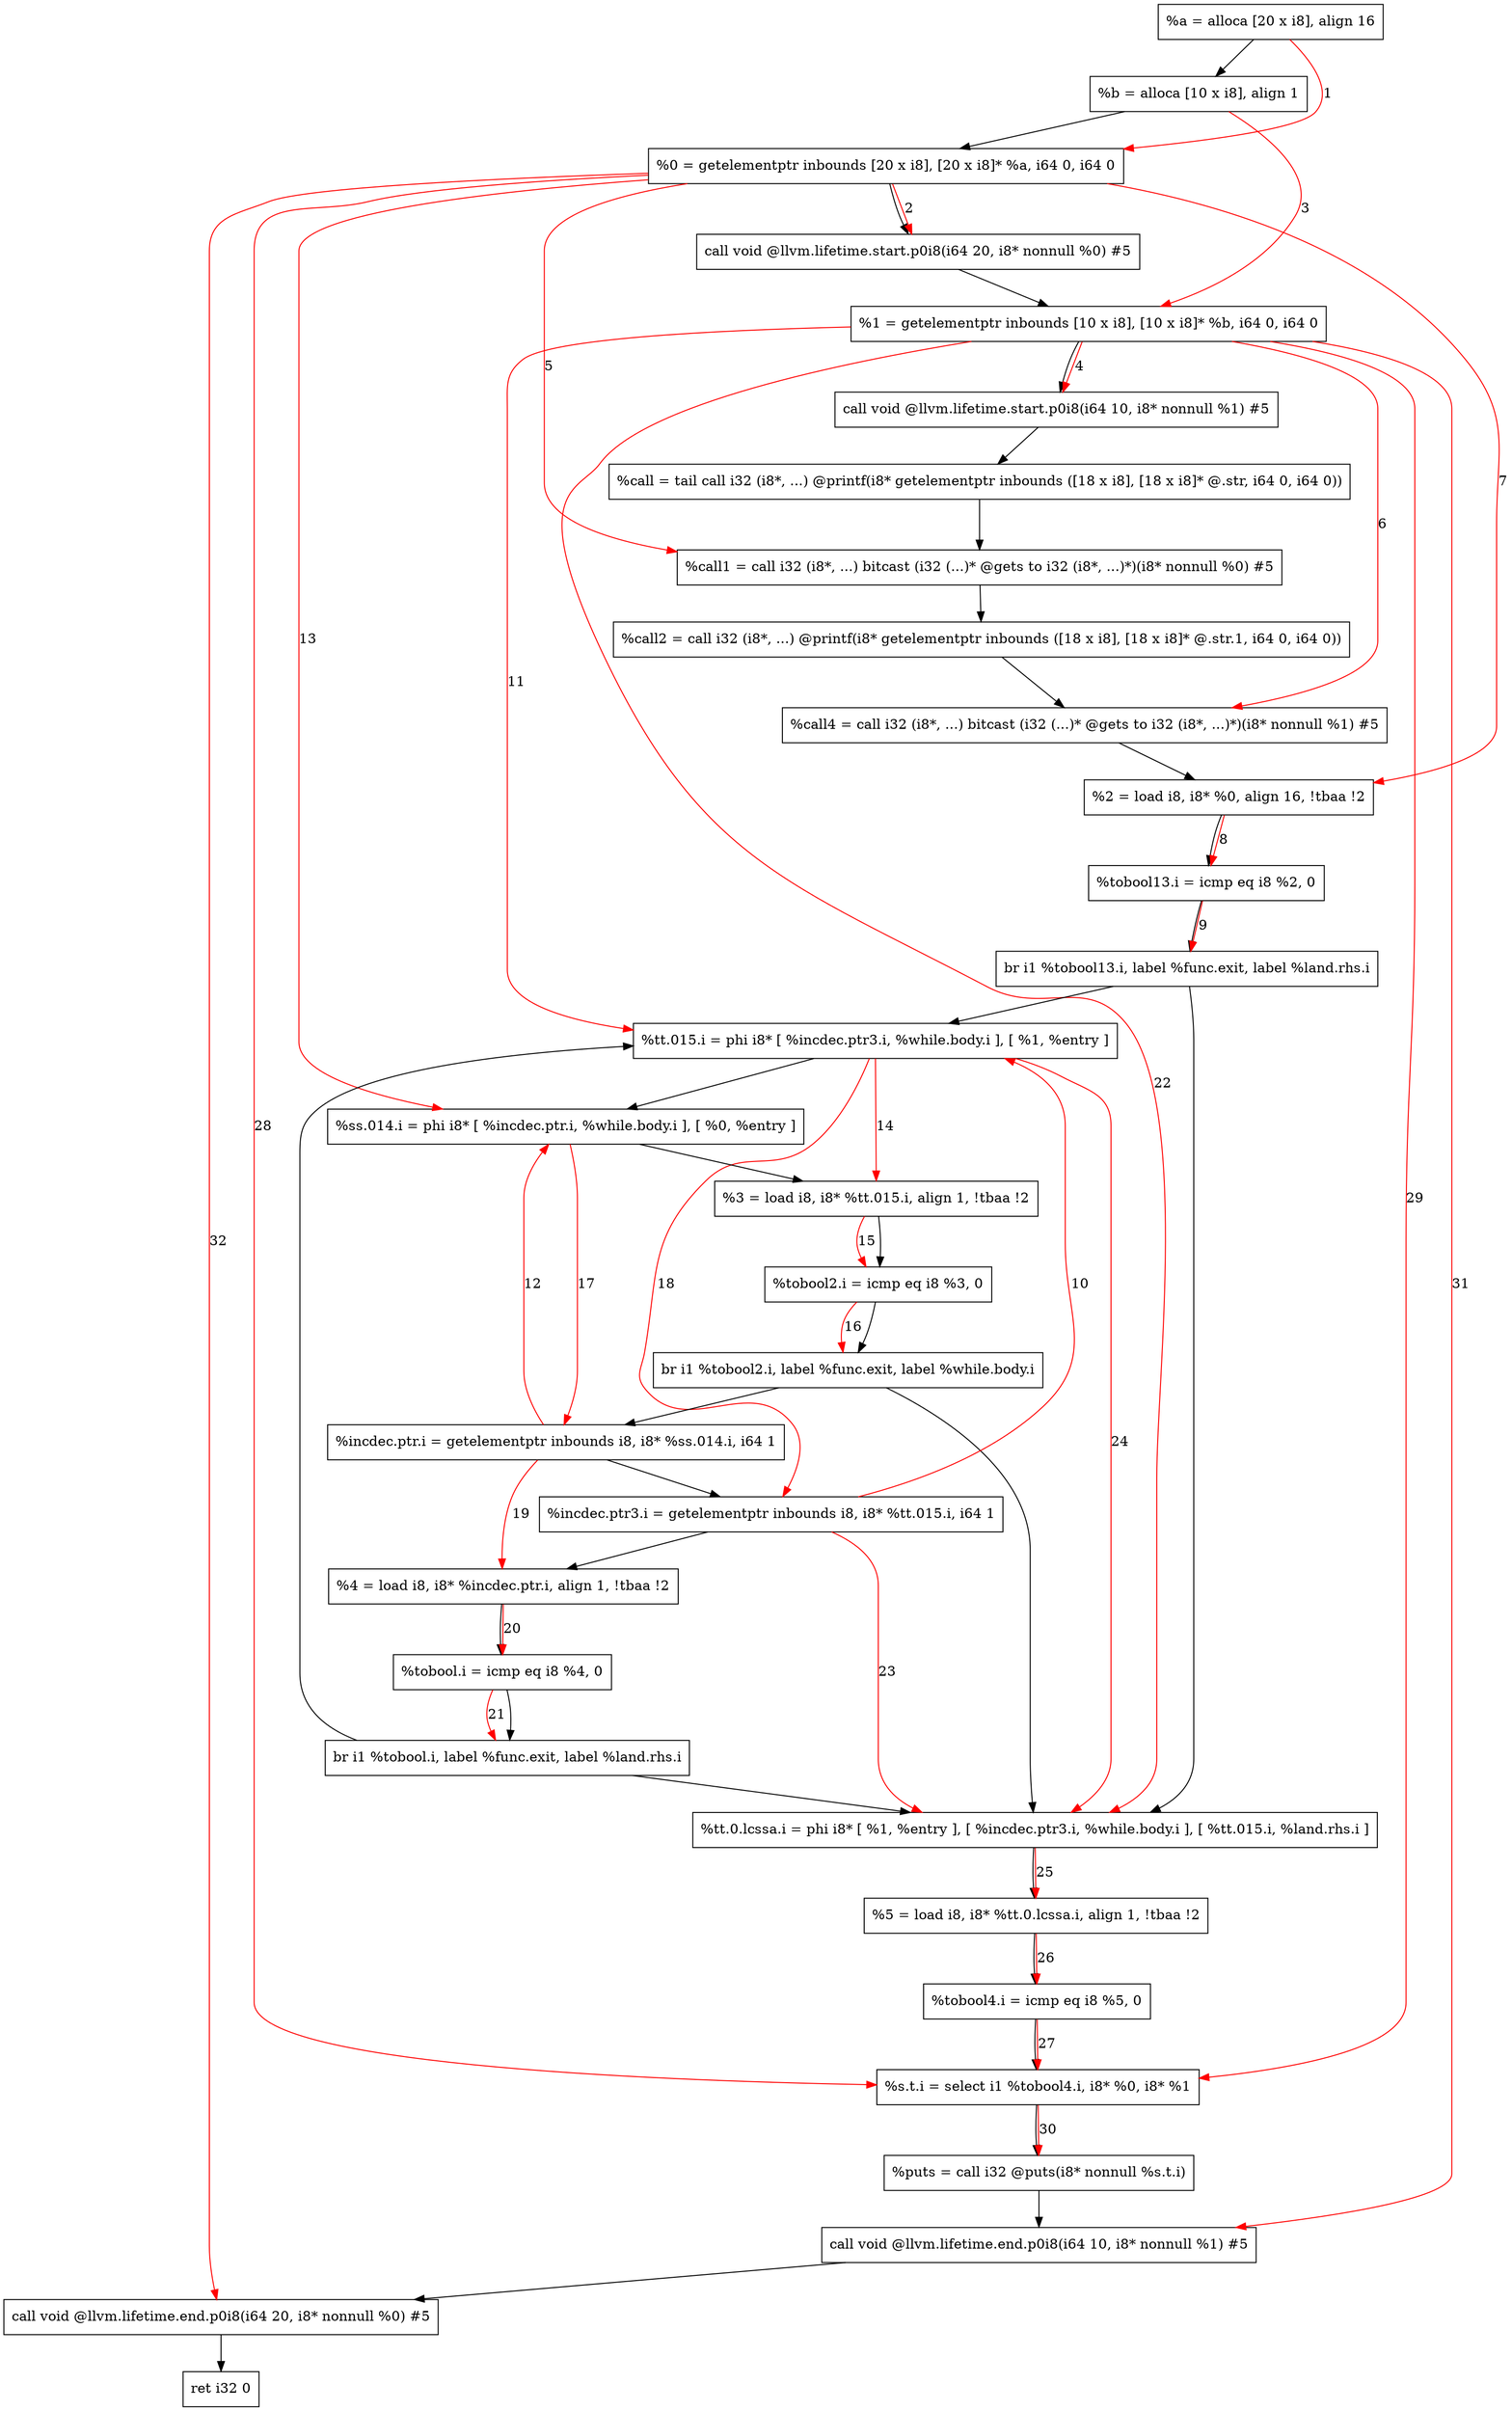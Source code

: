digraph "CDFG for'main' function" {
	Node0x559bc94ecfe8[shape=record, label="  %a = alloca [20 x i8], align 16"]
	Node0x559bc94ed068[shape=record, label="  %b = alloca [10 x i8], align 1"]
	Node0x559bc94ed148[shape=record, label="  %0 = getelementptr inbounds [20 x i8], [20 x i8]* %a, i64 0, i64 0"]
	Node0x559bc94ed398[shape=record, label="  call void @llvm.lifetime.start.p0i8(i64 20, i8* nonnull %0) #5"]
	Node0x559bc94ed488[shape=record, label="  %1 = getelementptr inbounds [10 x i8], [10 x i8]* %b, i64 0, i64 0"]
	Node0x559bc94ed578[shape=record, label="  call void @llvm.lifetime.start.p0i8(i64 10, i8* nonnull %1) #5"]
	Node0x559bc94ed9d0[shape=record, label="  %call = tail call i32 (i8*, ...) @printf(i8* getelementptr inbounds ([18 x i8], [18 x i8]* @.str, i64 0, i64 0))"]
	Node0x559bc94edc50[shape=record, label="  %call1 = call i32 (i8*, ...) bitcast (i32 (...)* @gets to i32 (i8*, ...)*)(i8* nonnull %0) #5"]
	Node0x559bc94edde0[shape=record, label="  %call2 = call i32 (i8*, ...) @printf(i8* getelementptr inbounds ([18 x i8], [18 x i8]* @.str.1, i64 0, i64 0))"]
	Node0x559bc94eded0[shape=record, label="  %call4 = call i32 (i8*, ...) bitcast (i32 (...)* @gets to i32 (i8*, ...)*)(i8* nonnull %1) #5"]
	Node0x559bc94edfa8[shape=record, label="  %2 = load i8, i8* %0, align 16, !tbaa !2"]
	Node0x559bc94ee050[shape=record, label="  %tobool13.i = icmp eq i8 %2, 0"]
	Node0x559bc94ee2c8[shape=record, label="  br i1 %tobool13.i, label %func.exit, label %land.rhs.i"]
	Node0x559bc94ee458[shape=record, label="  %tt.015.i = phi i8* [ %incdec.ptr3.i, %while.body.i ], [ %1, %entry ]"]
	Node0x559bc94ee5e8[shape=record, label="  %ss.014.i = phi i8* [ %incdec.ptr.i, %while.body.i ], [ %0, %entry ]"]
	Node0x559bc94ee868[shape=record, label="  %3 = load i8, i8* %tt.015.i, align 1, !tbaa !2"]
	Node0x559bc94ee8e0[shape=record, label="  %tobool2.i = icmp eq i8 %3, 0"]
	Node0x559bc94ee998[shape=record, label="  br i1 %tobool2.i, label %func.exit, label %while.body.i"]
	Node0x559bc94eea10[shape=record, label="  %incdec.ptr.i = getelementptr inbounds i8, i8* %ss.014.i, i64 1"]
	Node0x559bc94eea90[shape=record, label="  %incdec.ptr3.i = getelementptr inbounds i8, i8* %tt.015.i, i64 1"]
	Node0x559bc94ee238[shape=record, label="  %4 = load i8, i8* %incdec.ptr.i, align 1, !tbaa !2"]
	Node0x559bc94eeb60[shape=record, label="  %tobool.i = icmp eq i8 %4, 0"]
	Node0x559bc94eebe8[shape=record, label="  br i1 %tobool.i, label %func.exit, label %land.rhs.i"]
	Node0x559bc94eec38[shape=record, label="  %tt.0.lcssa.i = phi i8* [ %1, %entry ], [ %incdec.ptr3.i, %while.body.i ], [ %tt.015.i, %land.rhs.i ]"]
	Node0x559bc94ee158[shape=record, label="  %5 = load i8, i8* %tt.0.lcssa.i, align 1, !tbaa !2"]
	Node0x559bc94eed20[shape=record, label="  %tobool4.i = icmp eq i8 %5, 0"]
	Node0x559bc94eeda8[shape=record, label="  %s.t.i = select i1 %tobool4.i, i8* %0, i8* %1"]
	Node0x559bc94eef00[shape=record, label="  %puts = call i32 @puts(i8* nonnull %s.t.i)"]
	Node0x559bc94ef0c8[shape=record, label="  call void @llvm.lifetime.end.p0i8(i64 10, i8* nonnull %1) #5"]
	Node0x559bc94ef1d8[shape=record, label="  call void @llvm.lifetime.end.p0i8(i64 20, i8* nonnull %0) #5"]
	Node0x559bc94ee408[shape=record, label="  ret i32 0"]
	Node0x559bc94ecfe8 -> Node0x559bc94ed068
	Node0x559bc94ed068 -> Node0x559bc94ed148
	Node0x559bc94ed148 -> Node0x559bc94ed398
	Node0x559bc94ed398 -> Node0x559bc94ed488
	Node0x559bc94ed488 -> Node0x559bc94ed578
	Node0x559bc94ed578 -> Node0x559bc94ed9d0
	Node0x559bc94ed9d0 -> Node0x559bc94edc50
	Node0x559bc94edc50 -> Node0x559bc94edde0
	Node0x559bc94edde0 -> Node0x559bc94eded0
	Node0x559bc94eded0 -> Node0x559bc94edfa8
	Node0x559bc94edfa8 -> Node0x559bc94ee050
	Node0x559bc94ee050 -> Node0x559bc94ee2c8
	Node0x559bc94ee2c8 -> Node0x559bc94eec38
	Node0x559bc94ee2c8 -> Node0x559bc94ee458
	Node0x559bc94ee458 -> Node0x559bc94ee5e8
	Node0x559bc94ee5e8 -> Node0x559bc94ee868
	Node0x559bc94ee868 -> Node0x559bc94ee8e0
	Node0x559bc94ee8e0 -> Node0x559bc94ee998
	Node0x559bc94ee998 -> Node0x559bc94eec38
	Node0x559bc94ee998 -> Node0x559bc94eea10
	Node0x559bc94eea10 -> Node0x559bc94eea90
	Node0x559bc94eea90 -> Node0x559bc94ee238
	Node0x559bc94ee238 -> Node0x559bc94eeb60
	Node0x559bc94eeb60 -> Node0x559bc94eebe8
	Node0x559bc94eebe8 -> Node0x559bc94eec38
	Node0x559bc94eebe8 -> Node0x559bc94ee458
	Node0x559bc94eec38 -> Node0x559bc94ee158
	Node0x559bc94ee158 -> Node0x559bc94eed20
	Node0x559bc94eed20 -> Node0x559bc94eeda8
	Node0x559bc94eeda8 -> Node0x559bc94eef00
	Node0x559bc94eef00 -> Node0x559bc94ef0c8
	Node0x559bc94ef0c8 -> Node0x559bc94ef1d8
	Node0x559bc94ef1d8 -> Node0x559bc94ee408
edge [color=red]
	Node0x559bc94ecfe8 -> Node0x559bc94ed148[label="1"]
	Node0x559bc94ed148 -> Node0x559bc94ed398[label="2"]
	Node0x559bc94ed068 -> Node0x559bc94ed488[label="3"]
	Node0x559bc94ed488 -> Node0x559bc94ed578[label="4"]
	Node0x559bc94ed148 -> Node0x559bc94edc50[label="5"]
	Node0x559bc94ed488 -> Node0x559bc94eded0[label="6"]
	Node0x559bc94ed148 -> Node0x559bc94edfa8[label="7"]
	Node0x559bc94edfa8 -> Node0x559bc94ee050[label="8"]
	Node0x559bc94ee050 -> Node0x559bc94ee2c8[label="9"]
	Node0x559bc94eea90 -> Node0x559bc94ee458[label="10"]
	Node0x559bc94ed488 -> Node0x559bc94ee458[label="11"]
	Node0x559bc94eea10 -> Node0x559bc94ee5e8[label="12"]
	Node0x559bc94ed148 -> Node0x559bc94ee5e8[label="13"]
	Node0x559bc94ee458 -> Node0x559bc94ee868[label="14"]
	Node0x559bc94ee868 -> Node0x559bc94ee8e0[label="15"]
	Node0x559bc94ee8e0 -> Node0x559bc94ee998[label="16"]
	Node0x559bc94ee5e8 -> Node0x559bc94eea10[label="17"]
	Node0x559bc94ee458 -> Node0x559bc94eea90[label="18"]
	Node0x559bc94eea10 -> Node0x559bc94ee238[label="19"]
	Node0x559bc94ee238 -> Node0x559bc94eeb60[label="20"]
	Node0x559bc94eeb60 -> Node0x559bc94eebe8[label="21"]
	Node0x559bc94ed488 -> Node0x559bc94eec38[label="22"]
	Node0x559bc94eea90 -> Node0x559bc94eec38[label="23"]
	Node0x559bc94ee458 -> Node0x559bc94eec38[label="24"]
	Node0x559bc94eec38 -> Node0x559bc94ee158[label="25"]
	Node0x559bc94ee158 -> Node0x559bc94eed20[label="26"]
	Node0x559bc94eed20 -> Node0x559bc94eeda8[label="27"]
	Node0x559bc94ed148 -> Node0x559bc94eeda8[label="28"]
	Node0x559bc94ed488 -> Node0x559bc94eeda8[label="29"]
	Node0x559bc94eeda8 -> Node0x559bc94eef00[label="30"]
	Node0x559bc94ed488 -> Node0x559bc94ef0c8[label="31"]
	Node0x559bc94ed148 -> Node0x559bc94ef1d8[label="32"]
}
